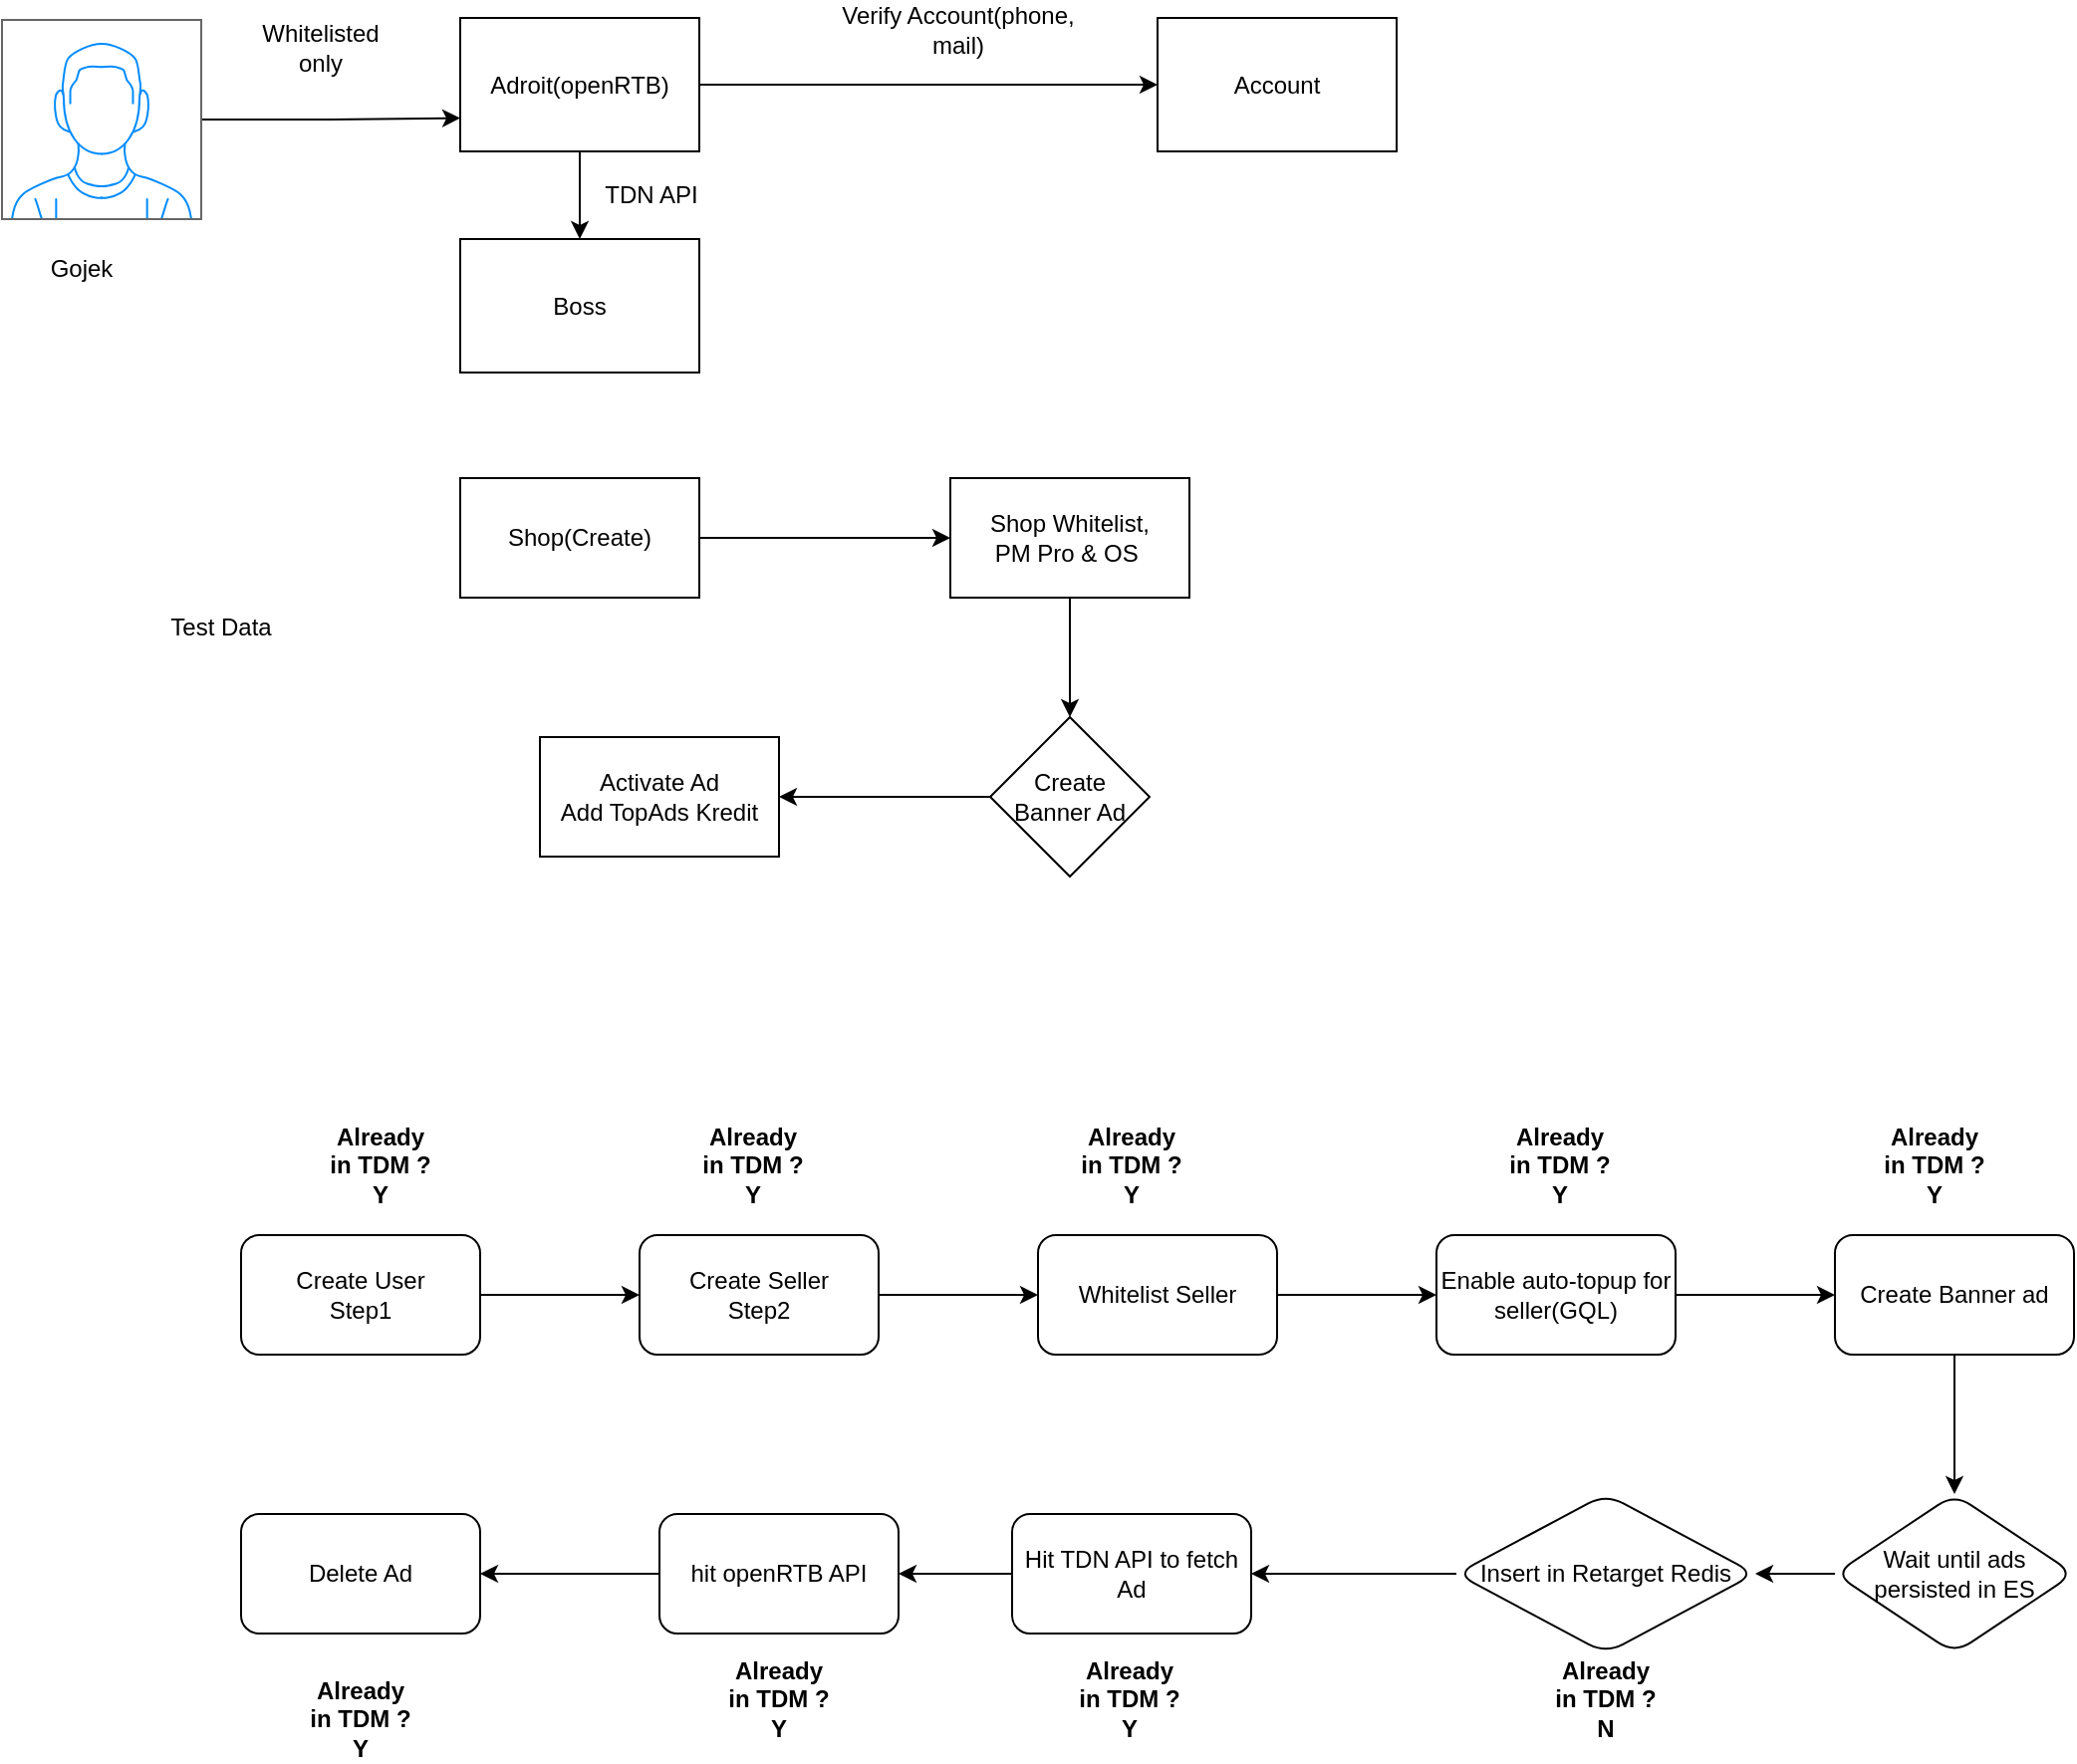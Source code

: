 <mxfile version="20.5.3" type="device"><diagram id="T4t7JmEl6GhjuAscV7fd" name="Page-1"><mxGraphModel dx="1132" dy="655" grid="1" gridSize="10" guides="1" tooltips="1" connect="1" arrows="1" fold="1" page="1" pageScale="1" pageWidth="827" pageHeight="1169" math="0" shadow="0"><root><mxCell id="0"/><mxCell id="1" parent="0"/><mxCell id="eO85j-BflyZkIRwZYvCL-6" style="edgeStyle=orthogonalEdgeStyle;rounded=0;orthogonalLoop=1;jettySize=auto;html=1;entryX=0;entryY=0.5;entryDx=0;entryDy=0;" edge="1" parent="1" source="eO85j-BflyZkIRwZYvCL-1" target="eO85j-BflyZkIRwZYvCL-2"><mxGeometry relative="1" as="geometry"/></mxCell><mxCell id="eO85j-BflyZkIRwZYvCL-7" value="" style="edgeStyle=orthogonalEdgeStyle;rounded=0;orthogonalLoop=1;jettySize=auto;html=1;" edge="1" parent="1" source="eO85j-BflyZkIRwZYvCL-1" target="eO85j-BflyZkIRwZYvCL-3"><mxGeometry relative="1" as="geometry"/></mxCell><mxCell id="eO85j-BflyZkIRwZYvCL-1" value="Adroit(openRTB)" style="rounded=0;whiteSpace=wrap;html=1;" vertex="1" parent="1"><mxGeometry x="250" y="149" width="120" height="67" as="geometry"/></mxCell><mxCell id="eO85j-BflyZkIRwZYvCL-2" value="Account" style="rounded=0;whiteSpace=wrap;html=1;" vertex="1" parent="1"><mxGeometry x="600" y="149" width="120" height="67" as="geometry"/></mxCell><mxCell id="eO85j-BflyZkIRwZYvCL-3" value="Boss" style="rounded=0;whiteSpace=wrap;html=1;" vertex="1" parent="1"><mxGeometry x="250" y="260" width="120" height="67" as="geometry"/></mxCell><mxCell id="eO85j-BflyZkIRwZYvCL-5" style="edgeStyle=orthogonalEdgeStyle;rounded=0;orthogonalLoop=1;jettySize=auto;html=1;entryX=0;entryY=0.75;entryDx=0;entryDy=0;" edge="1" parent="1" source="eO85j-BflyZkIRwZYvCL-4" target="eO85j-BflyZkIRwZYvCL-1"><mxGeometry relative="1" as="geometry"/></mxCell><mxCell id="eO85j-BflyZkIRwZYvCL-4" value="" style="verticalLabelPosition=bottom;shadow=0;dashed=0;align=center;html=1;verticalAlign=top;strokeWidth=1;shape=mxgraph.mockup.containers.userMale;strokeColor=#666666;strokeColor2=#008cff;" vertex="1" parent="1"><mxGeometry x="20" y="150" width="100" height="100" as="geometry"/></mxCell><mxCell id="eO85j-BflyZkIRwZYvCL-10" style="edgeStyle=orthogonalEdgeStyle;rounded=0;orthogonalLoop=1;jettySize=auto;html=1;entryX=0;entryY=0.5;entryDx=0;entryDy=0;" edge="1" parent="1" source="eO85j-BflyZkIRwZYvCL-8" target="eO85j-BflyZkIRwZYvCL-9"><mxGeometry relative="1" as="geometry"/></mxCell><mxCell id="eO85j-BflyZkIRwZYvCL-8" value="Shop(Create)" style="rounded=0;whiteSpace=wrap;html=1;" vertex="1" parent="1"><mxGeometry x="250" y="380" width="120" height="60" as="geometry"/></mxCell><mxCell id="eO85j-BflyZkIRwZYvCL-12" value="" style="edgeStyle=orthogonalEdgeStyle;rounded=0;orthogonalLoop=1;jettySize=auto;html=1;" edge="1" parent="1" source="eO85j-BflyZkIRwZYvCL-9" target="eO85j-BflyZkIRwZYvCL-11"><mxGeometry relative="1" as="geometry"/></mxCell><mxCell id="eO85j-BflyZkIRwZYvCL-9" value="Shop Whitelist,&lt;br&gt;PM Pro &amp;amp; OS&amp;nbsp;" style="rounded=0;whiteSpace=wrap;html=1;" vertex="1" parent="1"><mxGeometry x="496" y="380" width="120" height="60" as="geometry"/></mxCell><mxCell id="eO85j-BflyZkIRwZYvCL-14" value="" style="edgeStyle=orthogonalEdgeStyle;rounded=0;orthogonalLoop=1;jettySize=auto;html=1;" edge="1" parent="1" source="eO85j-BflyZkIRwZYvCL-11" target="eO85j-BflyZkIRwZYvCL-13"><mxGeometry relative="1" as="geometry"/></mxCell><mxCell id="eO85j-BflyZkIRwZYvCL-11" value="Create Banner Ad" style="rhombus;whiteSpace=wrap;html=1;rounded=0;" vertex="1" parent="1"><mxGeometry x="516" y="500" width="80" height="80" as="geometry"/></mxCell><mxCell id="eO85j-BflyZkIRwZYvCL-13" value="Activate Ad&lt;br&gt;Add TopAds Kredit" style="whiteSpace=wrap;html=1;rounded=0;" vertex="1" parent="1"><mxGeometry x="290" y="510" width="120" height="60" as="geometry"/></mxCell><mxCell id="eO85j-BflyZkIRwZYvCL-15" value="Gojek" style="text;html=1;strokeColor=none;fillColor=none;align=center;verticalAlign=middle;whiteSpace=wrap;rounded=0;" vertex="1" parent="1"><mxGeometry x="30" y="260" width="60" height="30" as="geometry"/></mxCell><mxCell id="eO85j-BflyZkIRwZYvCL-16" value="Whitelisted only" style="text;html=1;strokeColor=none;fillColor=none;align=center;verticalAlign=middle;whiteSpace=wrap;rounded=0;" vertex="1" parent="1"><mxGeometry x="150" y="149" width="60" height="30" as="geometry"/></mxCell><mxCell id="eO85j-BflyZkIRwZYvCL-17" value="Verify Account(phone, mail)" style="text;html=1;strokeColor=none;fillColor=none;align=center;verticalAlign=middle;whiteSpace=wrap;rounded=0;" vertex="1" parent="1"><mxGeometry x="430" y="140" width="140" height="30" as="geometry"/></mxCell><mxCell id="eO85j-BflyZkIRwZYvCL-18" value="TDN API" style="text;html=1;strokeColor=none;fillColor=none;align=center;verticalAlign=middle;whiteSpace=wrap;rounded=0;" vertex="1" parent="1"><mxGeometry x="316" y="223" width="60" height="30" as="geometry"/></mxCell><mxCell id="eO85j-BflyZkIRwZYvCL-19" value="Test Data" style="text;html=1;strokeColor=none;fillColor=none;align=center;verticalAlign=middle;whiteSpace=wrap;rounded=0;" vertex="1" parent="1"><mxGeometry x="100" y="440" width="60" height="30" as="geometry"/></mxCell><mxCell id="eO85j-BflyZkIRwZYvCL-22" value="" style="edgeStyle=orthogonalEdgeStyle;rounded=0;orthogonalLoop=1;jettySize=auto;html=1;" edge="1" parent="1" source="eO85j-BflyZkIRwZYvCL-20" target="eO85j-BflyZkIRwZYvCL-21"><mxGeometry relative="1" as="geometry"/></mxCell><mxCell id="eO85j-BflyZkIRwZYvCL-20" value="Create User&lt;br&gt;Step1" style="rounded=1;whiteSpace=wrap;html=1;" vertex="1" parent="1"><mxGeometry x="140" y="760" width="120" height="60" as="geometry"/></mxCell><mxCell id="eO85j-BflyZkIRwZYvCL-24" value="" style="edgeStyle=orthogonalEdgeStyle;rounded=0;orthogonalLoop=1;jettySize=auto;html=1;" edge="1" parent="1" source="eO85j-BflyZkIRwZYvCL-21" target="eO85j-BflyZkIRwZYvCL-23"><mxGeometry relative="1" as="geometry"/></mxCell><mxCell id="eO85j-BflyZkIRwZYvCL-21" value="Create Seller&lt;br&gt;Step2" style="whiteSpace=wrap;html=1;rounded=1;" vertex="1" parent="1"><mxGeometry x="340" y="760" width="120" height="60" as="geometry"/></mxCell><mxCell id="eO85j-BflyZkIRwZYvCL-26" value="" style="edgeStyle=orthogonalEdgeStyle;rounded=0;orthogonalLoop=1;jettySize=auto;html=1;" edge="1" parent="1" source="eO85j-BflyZkIRwZYvCL-23" target="eO85j-BflyZkIRwZYvCL-25"><mxGeometry relative="1" as="geometry"/></mxCell><mxCell id="eO85j-BflyZkIRwZYvCL-23" value="Whitelist Seller" style="whiteSpace=wrap;html=1;rounded=1;" vertex="1" parent="1"><mxGeometry x="540" y="760" width="120" height="60" as="geometry"/></mxCell><mxCell id="eO85j-BflyZkIRwZYvCL-28" value="" style="edgeStyle=orthogonalEdgeStyle;rounded=0;orthogonalLoop=1;jettySize=auto;html=1;" edge="1" parent="1" source="eO85j-BflyZkIRwZYvCL-25" target="eO85j-BflyZkIRwZYvCL-27"><mxGeometry relative="1" as="geometry"/></mxCell><mxCell id="eO85j-BflyZkIRwZYvCL-25" value="Enable auto-topup for seller(GQL)" style="whiteSpace=wrap;html=1;rounded=1;" vertex="1" parent="1"><mxGeometry x="740" y="760" width="120" height="60" as="geometry"/></mxCell><mxCell id="eO85j-BflyZkIRwZYvCL-52" value="" style="edgeStyle=orthogonalEdgeStyle;rounded=0;orthogonalLoop=1;jettySize=auto;html=1;" edge="1" parent="1" source="eO85j-BflyZkIRwZYvCL-27" target="eO85j-BflyZkIRwZYvCL-51"><mxGeometry relative="1" as="geometry"/></mxCell><mxCell id="eO85j-BflyZkIRwZYvCL-27" value="Create Banner ad" style="whiteSpace=wrap;html=1;rounded=1;" vertex="1" parent="1"><mxGeometry x="940" y="760" width="120" height="60" as="geometry"/></mxCell><mxCell id="eO85j-BflyZkIRwZYvCL-32" value="" style="edgeStyle=orthogonalEdgeStyle;rounded=0;orthogonalLoop=1;jettySize=auto;html=1;exitX=0;exitY=0.5;exitDx=0;exitDy=0;" edge="1" parent="1" source="eO85j-BflyZkIRwZYvCL-49" target="eO85j-BflyZkIRwZYvCL-31"><mxGeometry relative="1" as="geometry"><mxPoint x="520" y="930" as="sourcePoint"/></mxGeometry></mxCell><mxCell id="eO85j-BflyZkIRwZYvCL-34" value="" style="edgeStyle=orthogonalEdgeStyle;rounded=0;orthogonalLoop=1;jettySize=auto;html=1;" edge="1" parent="1" source="eO85j-BflyZkIRwZYvCL-31" target="eO85j-BflyZkIRwZYvCL-33"><mxGeometry relative="1" as="geometry"/></mxCell><mxCell id="eO85j-BflyZkIRwZYvCL-31" value="Hit TDN API to fetch Ad" style="whiteSpace=wrap;html=1;rounded=1;" vertex="1" parent="1"><mxGeometry x="527" y="900" width="120" height="60" as="geometry"/></mxCell><mxCell id="eO85j-BflyZkIRwZYvCL-44" value="" style="edgeStyle=orthogonalEdgeStyle;rounded=0;orthogonalLoop=1;jettySize=auto;html=1;" edge="1" parent="1" source="eO85j-BflyZkIRwZYvCL-33" target="eO85j-BflyZkIRwZYvCL-43"><mxGeometry relative="1" as="geometry"/></mxCell><mxCell id="eO85j-BflyZkIRwZYvCL-33" value="hit openRTB API" style="whiteSpace=wrap;html=1;rounded=1;" vertex="1" parent="1"><mxGeometry x="350" y="900" width="120" height="60" as="geometry"/></mxCell><mxCell id="eO85j-BflyZkIRwZYvCL-35" value="&lt;b&gt;Already in TDM ? Y&lt;/b&gt;" style="text;html=1;strokeColor=none;fillColor=none;align=center;verticalAlign=middle;whiteSpace=wrap;rounded=0;" vertex="1" parent="1"><mxGeometry x="180" y="710" width="60" height="30" as="geometry"/></mxCell><mxCell id="eO85j-BflyZkIRwZYvCL-36" value="&lt;b&gt;Already in TDM ? Y&lt;/b&gt;" style="text;html=1;strokeColor=none;fillColor=none;align=center;verticalAlign=middle;whiteSpace=wrap;rounded=0;" vertex="1" parent="1"><mxGeometry x="367" y="710" width="60" height="30" as="geometry"/></mxCell><mxCell id="eO85j-BflyZkIRwZYvCL-37" value="&lt;b&gt;Already in TDM ? Y&lt;/b&gt;" style="text;html=1;strokeColor=none;fillColor=none;align=center;verticalAlign=middle;whiteSpace=wrap;rounded=0;" vertex="1" parent="1"><mxGeometry x="557" y="710" width="60" height="30" as="geometry"/></mxCell><mxCell id="eO85j-BflyZkIRwZYvCL-38" value="&lt;b&gt;Already in TDM ? Y&lt;/b&gt;" style="text;html=1;strokeColor=none;fillColor=none;align=center;verticalAlign=middle;whiteSpace=wrap;rounded=0;" vertex="1" parent="1"><mxGeometry x="772" y="710" width="60" height="30" as="geometry"/></mxCell><mxCell id="eO85j-BflyZkIRwZYvCL-39" value="&lt;b&gt;Already in TDM ? N&lt;/b&gt;" style="text;html=1;strokeColor=none;fillColor=none;align=center;verticalAlign=middle;whiteSpace=wrap;rounded=0;" vertex="1" parent="1"><mxGeometry x="795" y="978" width="60" height="30" as="geometry"/></mxCell><mxCell id="eO85j-BflyZkIRwZYvCL-41" value="&lt;b&gt;Already in TDM ? Y&lt;/b&gt;" style="text;html=1;strokeColor=none;fillColor=none;align=center;verticalAlign=middle;whiteSpace=wrap;rounded=0;" vertex="1" parent="1"><mxGeometry x="556" y="978" width="60" height="30" as="geometry"/></mxCell><mxCell id="eO85j-BflyZkIRwZYvCL-42" value="&lt;b&gt;Already in TDM ? Y&lt;/b&gt;" style="text;html=1;strokeColor=none;fillColor=none;align=center;verticalAlign=middle;whiteSpace=wrap;rounded=0;" vertex="1" parent="1"><mxGeometry x="380" y="978" width="60" height="30" as="geometry"/></mxCell><mxCell id="eO85j-BflyZkIRwZYvCL-43" value="Delete Ad" style="whiteSpace=wrap;html=1;rounded=1;" vertex="1" parent="1"><mxGeometry x="140" y="900" width="120" height="60" as="geometry"/></mxCell><mxCell id="eO85j-BflyZkIRwZYvCL-45" value="&lt;b&gt;Already in TDM ? Y&lt;/b&gt;" style="text;html=1;strokeColor=none;fillColor=none;align=center;verticalAlign=middle;whiteSpace=wrap;rounded=0;" vertex="1" parent="1"><mxGeometry x="170" y="988" width="60" height="30" as="geometry"/></mxCell><mxCell id="eO85j-BflyZkIRwZYvCL-48" value="&lt;b&gt;Already in TDM ? Y&lt;/b&gt;" style="text;html=1;strokeColor=none;fillColor=none;align=center;verticalAlign=middle;whiteSpace=wrap;rounded=0;" vertex="1" parent="1"><mxGeometry x="960" y="710" width="60" height="30" as="geometry"/></mxCell><mxCell id="eO85j-BflyZkIRwZYvCL-49" value="Insert in Retarget Redis" style="rhombus;whiteSpace=wrap;html=1;rounded=1;" vertex="1" parent="1"><mxGeometry x="750" y="890" width="150" height="80" as="geometry"/></mxCell><mxCell id="eO85j-BflyZkIRwZYvCL-53" style="edgeStyle=orthogonalEdgeStyle;rounded=0;orthogonalLoop=1;jettySize=auto;html=1;entryX=1;entryY=0.5;entryDx=0;entryDy=0;" edge="1" parent="1" source="eO85j-BflyZkIRwZYvCL-51" target="eO85j-BflyZkIRwZYvCL-49"><mxGeometry relative="1" as="geometry"/></mxCell><mxCell id="eO85j-BflyZkIRwZYvCL-51" value="Wait until ads persisted in ES" style="rhombus;whiteSpace=wrap;html=1;rounded=1;" vertex="1" parent="1"><mxGeometry x="940" y="890" width="120" height="80" as="geometry"/></mxCell></root></mxGraphModel></diagram></mxfile>
